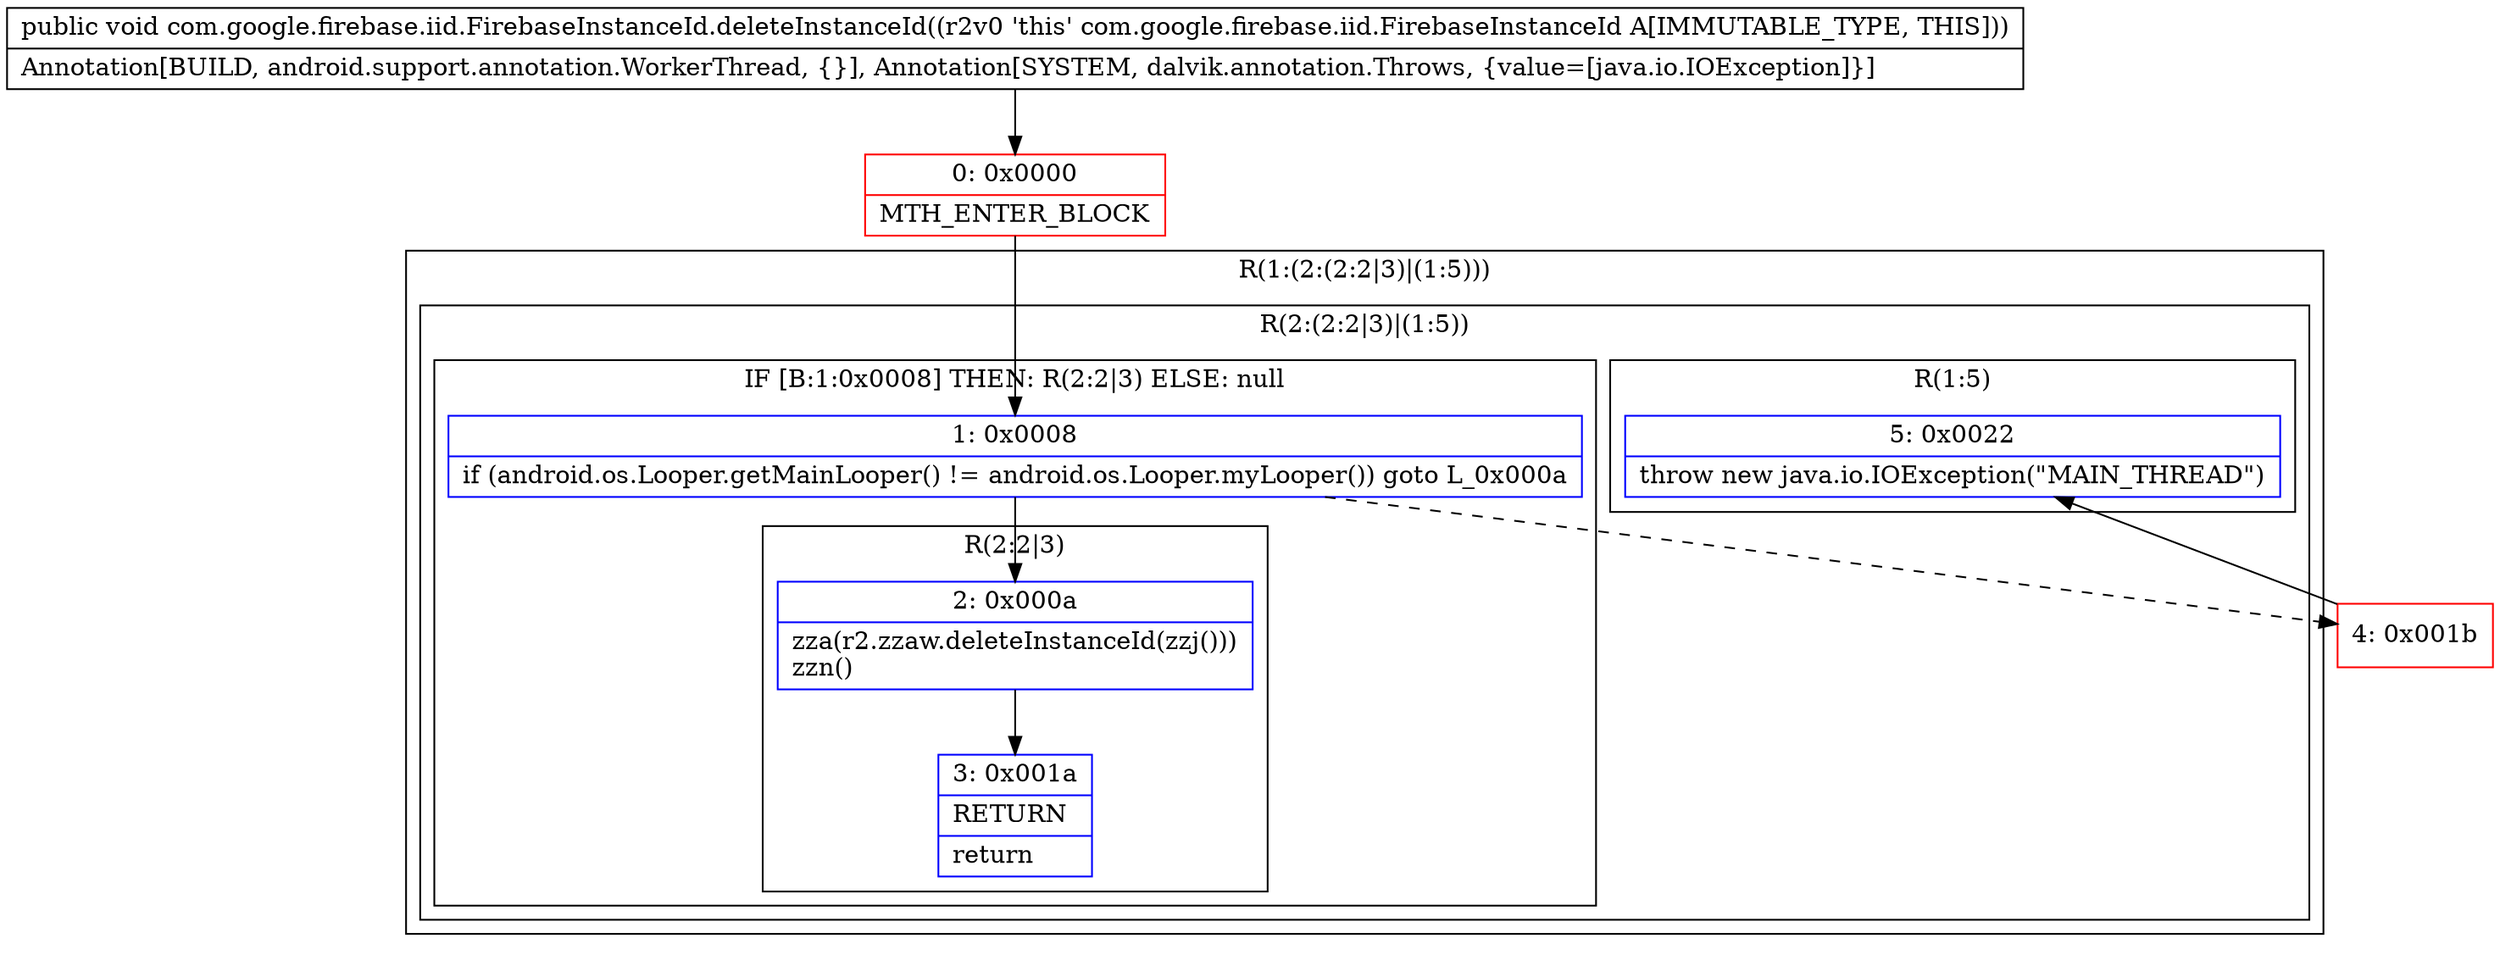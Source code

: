 digraph "CFG forcom.google.firebase.iid.FirebaseInstanceId.deleteInstanceId()V" {
subgraph cluster_Region_209702598 {
label = "R(1:(2:(2:2|3)|(1:5)))";
node [shape=record,color=blue];
subgraph cluster_Region_397867261 {
label = "R(2:(2:2|3)|(1:5))";
node [shape=record,color=blue];
subgraph cluster_IfRegion_889361918 {
label = "IF [B:1:0x0008] THEN: R(2:2|3) ELSE: null";
node [shape=record,color=blue];
Node_1 [shape=record,label="{1\:\ 0x0008|if (android.os.Looper.getMainLooper() != android.os.Looper.myLooper()) goto L_0x000a\l}"];
subgraph cluster_Region_2083372749 {
label = "R(2:2|3)";
node [shape=record,color=blue];
Node_2 [shape=record,label="{2\:\ 0x000a|zza(r2.zzaw.deleteInstanceId(zzj()))\lzzn()\l}"];
Node_3 [shape=record,label="{3\:\ 0x001a|RETURN\l|return\l}"];
}
}
subgraph cluster_Region_240535152 {
label = "R(1:5)";
node [shape=record,color=blue];
Node_5 [shape=record,label="{5\:\ 0x0022|throw new java.io.IOException(\"MAIN_THREAD\")\l}"];
}
}
}
Node_0 [shape=record,color=red,label="{0\:\ 0x0000|MTH_ENTER_BLOCK\l}"];
Node_4 [shape=record,color=red,label="{4\:\ 0x001b}"];
MethodNode[shape=record,label="{public void com.google.firebase.iid.FirebaseInstanceId.deleteInstanceId((r2v0 'this' com.google.firebase.iid.FirebaseInstanceId A[IMMUTABLE_TYPE, THIS]))  | Annotation[BUILD, android.support.annotation.WorkerThread, \{\}], Annotation[SYSTEM, dalvik.annotation.Throws, \{value=[java.io.IOException]\}]\l}"];
MethodNode -> Node_0;
Node_1 -> Node_2;
Node_1 -> Node_4[style=dashed];
Node_2 -> Node_3;
Node_0 -> Node_1;
Node_4 -> Node_5;
}

